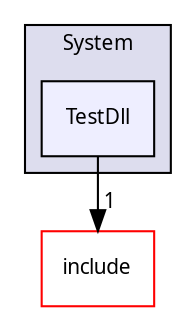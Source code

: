 digraph "Solution/Solution/Alicorn/Build/System/TestDll" {
  compound=true
  node [ fontsize="10", fontname="Verdana"];
  edge [ labelfontsize="10", labelfontname="Verdana"];
  subgraph clusterdir_e4c66c923d83ea2bdee3f69030086c4d {
    graph [ bgcolor="#ddddee", pencolor="black", label="System" fontname="Verdana", fontsize="10", URL="dir_e4c66c923d83ea2bdee3f69030086c4d.html"]
  dir_c650873fe16286fd26f9947ba88d2b52 [shape=box, label="TestDll", style="filled", fillcolor="#eeeeff", pencolor="black", URL="dir_c650873fe16286fd26f9947ba88d2b52.html"];
  }
  dir_3e485b6767415191f62ea634d9473613 [shape=box label="include" fillcolor="white" style="filled" color="red" URL="dir_3e485b6767415191f62ea634d9473613.html"];
  dir_c650873fe16286fd26f9947ba88d2b52->dir_3e485b6767415191f62ea634d9473613 [headlabel="1", labeldistance=1.5 headhref="dir_000044_000048.html"];
}

